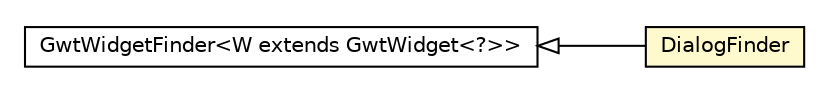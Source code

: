 #!/usr/local/bin/dot
#
# Class diagram 
# Generated by UMLGraph version R5_6-24-gf6e263 (http://www.umlgraph.org/)
#

digraph G {
	edge [fontname="Helvetica",fontsize=10,labelfontname="Helvetica",labelfontsize=10];
	node [fontname="Helvetica",fontsize=10,shape=plaintext];
	nodesep=0.25;
	ranksep=0.5;
	rankdir=LR;
	// org.senchalabs.gwt.gwtdriver.models.GwtWidgetFinder<W extends org.senchalabs.gwt.gwtdriver.models.GwtWidget<?>>
	c328 [label=<<table title="org.senchalabs.gwt.gwtdriver.models.GwtWidgetFinder" border="0" cellborder="1" cellspacing="0" cellpadding="2" port="p" href="./GwtWidgetFinder.html">
		<tr><td><table border="0" cellspacing="0" cellpadding="1">
<tr><td align="center" balign="center"> GwtWidgetFinder&lt;W extends GwtWidget&lt;?&gt;&gt; </td></tr>
		</table></td></tr>
		</table>>, URL="./GwtWidgetFinder.html", fontname="Helvetica", fontcolor="black", fontsize=10.0];
	// org.senchalabs.gwt.gwtdriver.models.Dialog.DialogFinder
	c335 [label=<<table title="org.senchalabs.gwt.gwtdriver.models.Dialog.DialogFinder" border="0" cellborder="1" cellspacing="0" cellpadding="2" port="p" bgcolor="lemonChiffon" href="./Dialog.DialogFinder.html">
		<tr><td><table border="0" cellspacing="0" cellpadding="1">
<tr><td align="center" balign="center"> DialogFinder </td></tr>
		</table></td></tr>
		</table>>, URL="./Dialog.DialogFinder.html", fontname="Helvetica", fontcolor="black", fontsize=10.0];
	//org.senchalabs.gwt.gwtdriver.models.Dialog.DialogFinder extends org.senchalabs.gwt.gwtdriver.models.GwtWidgetFinder<org.senchalabs.gwt.gwtdriver.models.Dialog>
	c328:p -> c335:p [dir=back,arrowtail=empty];
}

